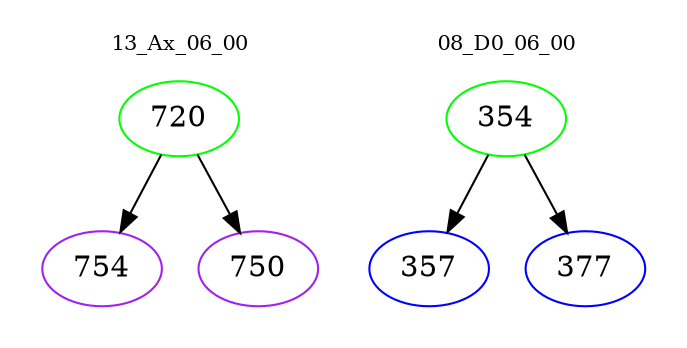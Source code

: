 digraph{
subgraph cluster_0 {
color = white
label = "13_Ax_06_00";
fontsize=10;
T0_720 [label="720", color="green"]
T0_720 -> T0_754 [color="black"]
T0_754 [label="754", color="purple"]
T0_720 -> T0_750 [color="black"]
T0_750 [label="750", color="purple"]
}
subgraph cluster_1 {
color = white
label = "08_D0_06_00";
fontsize=10;
T1_354 [label="354", color="green"]
T1_354 -> T1_357 [color="black"]
T1_357 [label="357", color="blue"]
T1_354 -> T1_377 [color="black"]
T1_377 [label="377", color="blue"]
}
}
